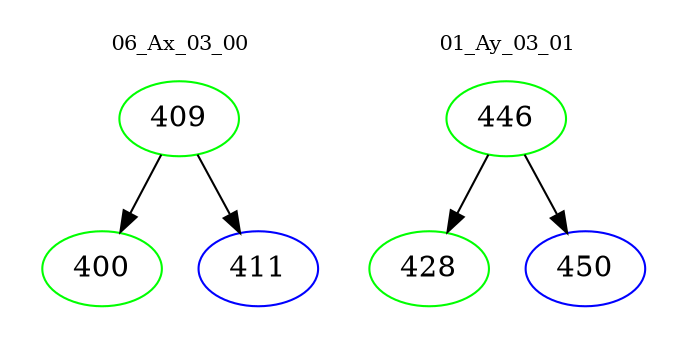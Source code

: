 digraph{
subgraph cluster_0 {
color = white
label = "06_Ax_03_00";
fontsize=10;
T0_409 [label="409", color="green"]
T0_409 -> T0_400 [color="black"]
T0_400 [label="400", color="green"]
T0_409 -> T0_411 [color="black"]
T0_411 [label="411", color="blue"]
}
subgraph cluster_1 {
color = white
label = "01_Ay_03_01";
fontsize=10;
T1_446 [label="446", color="green"]
T1_446 -> T1_428 [color="black"]
T1_428 [label="428", color="green"]
T1_446 -> T1_450 [color="black"]
T1_450 [label="450", color="blue"]
}
}
